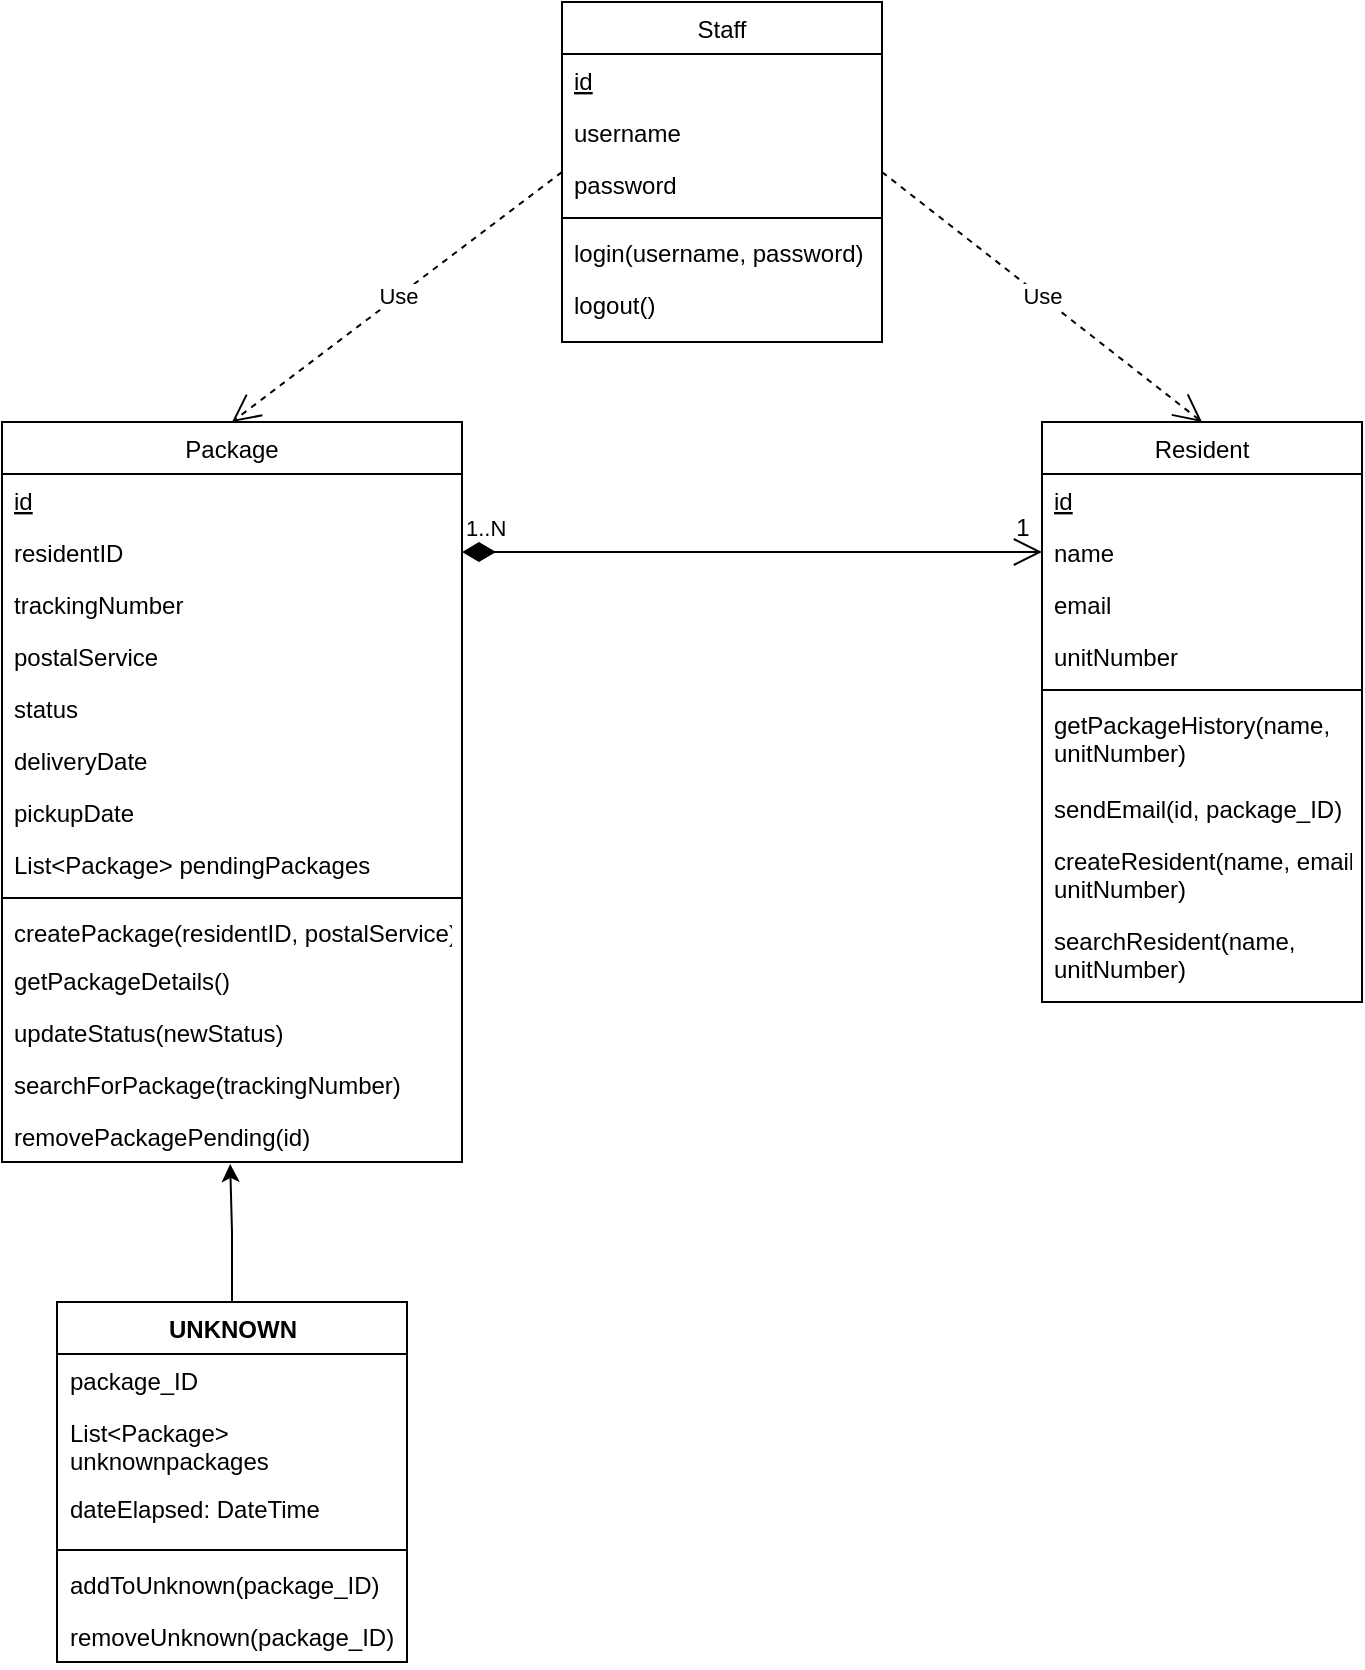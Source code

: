 <mxfile version="22.0.3" type="device">
  <diagram id="C5RBs43oDa-KdzZeNtuy" name="Page-1">
    <mxGraphModel dx="1032" dy="1195" grid="1" gridSize="10" guides="1" tooltips="1" connect="1" arrows="1" fold="1" page="1" pageScale="1" pageWidth="827" pageHeight="1169" math="0" shadow="0">
      <root>
        <mxCell id="WIyWlLk6GJQsqaUBKTNV-0" />
        <mxCell id="WIyWlLk6GJQsqaUBKTNV-1" parent="WIyWlLk6GJQsqaUBKTNV-0" />
        <mxCell id="sxwuRtlt6HwL7ckqwdBP-0" value="Staff" style="swimlane;fontStyle=0;align=center;verticalAlign=top;childLayout=stackLayout;horizontal=1;startSize=26;horizontalStack=0;resizeParent=1;resizeLast=0;collapsible=1;marginBottom=0;rounded=0;shadow=0;strokeWidth=1;" parent="WIyWlLk6GJQsqaUBKTNV-1" vertex="1">
          <mxGeometry x="370" y="150" width="160" height="170" as="geometry">
            <mxRectangle x="550" y="140" width="160" height="26" as="alternateBounds" />
          </mxGeometry>
        </mxCell>
        <mxCell id="sxwuRtlt6HwL7ckqwdBP-1" value="id" style="text;align=left;verticalAlign=top;spacingLeft=4;spacingRight=4;overflow=hidden;rotatable=0;points=[[0,0.5],[1,0.5]];portConstraint=eastwest;fontStyle=4" parent="sxwuRtlt6HwL7ckqwdBP-0" vertex="1">
          <mxGeometry y="26" width="160" height="26" as="geometry" />
        </mxCell>
        <mxCell id="sxwuRtlt6HwL7ckqwdBP-2" value="username" style="text;align=left;verticalAlign=top;spacingLeft=4;spacingRight=4;overflow=hidden;rotatable=0;points=[[0,0.5],[1,0.5]];portConstraint=eastwest;rounded=0;shadow=0;html=0;" parent="sxwuRtlt6HwL7ckqwdBP-0" vertex="1">
          <mxGeometry y="52" width="160" height="26" as="geometry" />
        </mxCell>
        <mxCell id="sxwuRtlt6HwL7ckqwdBP-3" value="password" style="text;align=left;verticalAlign=top;spacingLeft=4;spacingRight=4;overflow=hidden;rotatable=0;points=[[0,0.5],[1,0.5]];portConstraint=eastwest;rounded=0;shadow=0;html=0;" parent="sxwuRtlt6HwL7ckqwdBP-0" vertex="1">
          <mxGeometry y="78" width="160" height="26" as="geometry" />
        </mxCell>
        <mxCell id="sxwuRtlt6HwL7ckqwdBP-6" value="" style="line;html=1;strokeWidth=1;align=left;verticalAlign=middle;spacingTop=-1;spacingLeft=3;spacingRight=3;rotatable=0;labelPosition=right;points=[];portConstraint=eastwest;" parent="sxwuRtlt6HwL7ckqwdBP-0" vertex="1">
          <mxGeometry y="104" width="160" height="8" as="geometry" />
        </mxCell>
        <mxCell id="sxwuRtlt6HwL7ckqwdBP-7" value="login(username, password)    " style="text;align=left;verticalAlign=top;spacingLeft=4;spacingRight=4;overflow=hidden;rotatable=0;points=[[0,0.5],[1,0.5]];portConstraint=eastwest;" parent="sxwuRtlt6HwL7ckqwdBP-0" vertex="1">
          <mxGeometry y="112" width="160" height="26" as="geometry" />
        </mxCell>
        <mxCell id="sxwuRtlt6HwL7ckqwdBP-8" value="logout()" style="text;align=left;verticalAlign=top;spacingLeft=4;spacingRight=4;overflow=hidden;rotatable=0;points=[[0,0.5],[1,0.5]];portConstraint=eastwest;" parent="sxwuRtlt6HwL7ckqwdBP-0" vertex="1">
          <mxGeometry y="138" width="160" height="26" as="geometry" />
        </mxCell>
        <mxCell id="sxwuRtlt6HwL7ckqwdBP-9" value="Resident" style="swimlane;fontStyle=0;align=center;verticalAlign=top;childLayout=stackLayout;horizontal=1;startSize=26;horizontalStack=0;resizeParent=1;resizeLast=0;collapsible=1;marginBottom=0;rounded=0;shadow=0;strokeWidth=1;" parent="WIyWlLk6GJQsqaUBKTNV-1" vertex="1">
          <mxGeometry x="610" y="360" width="160" height="290" as="geometry">
            <mxRectangle x="550" y="140" width="160" height="26" as="alternateBounds" />
          </mxGeometry>
        </mxCell>
        <mxCell id="sxwuRtlt6HwL7ckqwdBP-10" value="id" style="text;align=left;verticalAlign=top;spacingLeft=4;spacingRight=4;overflow=hidden;rotatable=0;points=[[0,0.5],[1,0.5]];portConstraint=eastwest;fontStyle=4" parent="sxwuRtlt6HwL7ckqwdBP-9" vertex="1">
          <mxGeometry y="26" width="160" height="26" as="geometry" />
        </mxCell>
        <mxCell id="sxwuRtlt6HwL7ckqwdBP-11" value="name" style="text;align=left;verticalAlign=top;spacingLeft=4;spacingRight=4;overflow=hidden;rotatable=0;points=[[0,0.5],[1,0.5]];portConstraint=eastwest;rounded=0;shadow=0;html=0;" parent="sxwuRtlt6HwL7ckqwdBP-9" vertex="1">
          <mxGeometry y="52" width="160" height="26" as="geometry" />
        </mxCell>
        <mxCell id="sxwuRtlt6HwL7ckqwdBP-12" value="email" style="text;align=left;verticalAlign=top;spacingLeft=4;spacingRight=4;overflow=hidden;rotatable=0;points=[[0,0.5],[1,0.5]];portConstraint=eastwest;rounded=0;shadow=0;html=0;" parent="sxwuRtlt6HwL7ckqwdBP-9" vertex="1">
          <mxGeometry y="78" width="160" height="26" as="geometry" />
        </mxCell>
        <mxCell id="sxwuRtlt6HwL7ckqwdBP-13" value="unitNumber" style="text;align=left;verticalAlign=top;spacingLeft=4;spacingRight=4;overflow=hidden;rotatable=0;points=[[0,0.5],[1,0.5]];portConstraint=eastwest;rounded=0;shadow=0;html=0;" parent="sxwuRtlt6HwL7ckqwdBP-9" vertex="1">
          <mxGeometry y="104" width="160" height="26" as="geometry" />
        </mxCell>
        <mxCell id="sxwuRtlt6HwL7ckqwdBP-14" value="" style="line;html=1;strokeWidth=1;align=left;verticalAlign=middle;spacingTop=-1;spacingLeft=3;spacingRight=3;rotatable=0;labelPosition=right;points=[];portConstraint=eastwest;" parent="sxwuRtlt6HwL7ckqwdBP-9" vertex="1">
          <mxGeometry y="130" width="160" height="8" as="geometry" />
        </mxCell>
        <mxCell id="sxwuRtlt6HwL7ckqwdBP-15" value="getPackageHistory(name,&#xa;unitNumber)" style="text;align=left;verticalAlign=top;spacingLeft=4;spacingRight=4;overflow=hidden;rotatable=0;points=[[0,0.5],[1,0.5]];portConstraint=eastwest;" parent="sxwuRtlt6HwL7ckqwdBP-9" vertex="1">
          <mxGeometry y="138" width="160" height="42" as="geometry" />
        </mxCell>
        <mxCell id="sxwuRtlt6HwL7ckqwdBP-16" value="sendEmail(id, package_ID)" style="text;align=left;verticalAlign=top;spacingLeft=4;spacingRight=4;overflow=hidden;rotatable=0;points=[[0,0.5],[1,0.5]];portConstraint=eastwest;" parent="sxwuRtlt6HwL7ckqwdBP-9" vertex="1">
          <mxGeometry y="180" width="160" height="26" as="geometry" />
        </mxCell>
        <mxCell id="xwJBkHWI6NUO4IFRVV7P-4" value="createResident(name, email&#xa;unitNumber)" style="text;align=left;verticalAlign=top;spacingLeft=4;spacingRight=4;overflow=hidden;rotatable=0;points=[[0,0.5],[1,0.5]];portConstraint=eastwest;" parent="sxwuRtlt6HwL7ckqwdBP-9" vertex="1">
          <mxGeometry y="206" width="160" height="40" as="geometry" />
        </mxCell>
        <mxCell id="xwJBkHWI6NUO4IFRVV7P-6" value="searchResident(name,&#xa;unitNumber)" style="text;align=left;verticalAlign=top;spacingLeft=4;spacingRight=4;overflow=hidden;rotatable=0;points=[[0,0.5],[1,0.5]];portConstraint=eastwest;" parent="sxwuRtlt6HwL7ckqwdBP-9" vertex="1">
          <mxGeometry y="246" width="160" height="44" as="geometry" />
        </mxCell>
        <mxCell id="sxwuRtlt6HwL7ckqwdBP-27" value="Package" style="swimlane;fontStyle=0;align=center;verticalAlign=top;childLayout=stackLayout;horizontal=1;startSize=26;horizontalStack=0;resizeParent=1;resizeLast=0;collapsible=1;marginBottom=0;rounded=0;shadow=0;strokeWidth=1;" parent="WIyWlLk6GJQsqaUBKTNV-1" vertex="1">
          <mxGeometry x="90" y="360" width="230" height="370" as="geometry">
            <mxRectangle x="550" y="140" width="160" height="26" as="alternateBounds" />
          </mxGeometry>
        </mxCell>
        <mxCell id="sxwuRtlt6HwL7ckqwdBP-28" value="id" style="text;align=left;verticalAlign=top;spacingLeft=4;spacingRight=4;overflow=hidden;rotatable=0;points=[[0,0.5],[1,0.5]];portConstraint=eastwest;fontStyle=4" parent="sxwuRtlt6HwL7ckqwdBP-27" vertex="1">
          <mxGeometry y="26" width="230" height="26" as="geometry" />
        </mxCell>
        <mxCell id="sxwuRtlt6HwL7ckqwdBP-29" value="residentID" style="text;align=left;verticalAlign=top;spacingLeft=4;spacingRight=4;overflow=hidden;rotatable=0;points=[[0,0.5],[1,0.5]];portConstraint=eastwest;rounded=0;shadow=0;html=0;" parent="sxwuRtlt6HwL7ckqwdBP-27" vertex="1">
          <mxGeometry y="52" width="230" height="26" as="geometry" />
        </mxCell>
        <mxCell id="sxwuRtlt6HwL7ckqwdBP-30" value="trackingNumber" style="text;align=left;verticalAlign=top;spacingLeft=4;spacingRight=4;overflow=hidden;rotatable=0;points=[[0,0.5],[1,0.5]];portConstraint=eastwest;rounded=0;shadow=0;html=0;" parent="sxwuRtlt6HwL7ckqwdBP-27" vertex="1">
          <mxGeometry y="78" width="230" height="26" as="geometry" />
        </mxCell>
        <mxCell id="sxwuRtlt6HwL7ckqwdBP-31" value="postalService" style="text;align=left;verticalAlign=top;spacingLeft=4;spacingRight=4;overflow=hidden;rotatable=0;points=[[0,0.5],[1,0.5]];portConstraint=eastwest;rounded=0;shadow=0;html=0;" parent="sxwuRtlt6HwL7ckqwdBP-27" vertex="1">
          <mxGeometry y="104" width="230" height="26" as="geometry" />
        </mxCell>
        <mxCell id="sxwuRtlt6HwL7ckqwdBP-37" value="status" style="text;align=left;verticalAlign=top;spacingLeft=4;spacingRight=4;overflow=hidden;rotatable=0;points=[[0,0.5],[1,0.5]];portConstraint=eastwest;rounded=0;shadow=0;html=0;" parent="sxwuRtlt6HwL7ckqwdBP-27" vertex="1">
          <mxGeometry y="130" width="230" height="26" as="geometry" />
        </mxCell>
        <mxCell id="sxwuRtlt6HwL7ckqwdBP-38" value="deliveryDate" style="text;align=left;verticalAlign=top;spacingLeft=4;spacingRight=4;overflow=hidden;rotatable=0;points=[[0,0.5],[1,0.5]];portConstraint=eastwest;rounded=0;shadow=0;html=0;" parent="sxwuRtlt6HwL7ckqwdBP-27" vertex="1">
          <mxGeometry y="156" width="230" height="26" as="geometry" />
        </mxCell>
        <mxCell id="xwJBkHWI6NUO4IFRVV7P-8" value="pickupDate" style="text;align=left;verticalAlign=top;spacingLeft=4;spacingRight=4;overflow=hidden;rotatable=0;points=[[0,0.5],[1,0.5]];portConstraint=eastwest;rounded=0;shadow=0;html=0;" parent="sxwuRtlt6HwL7ckqwdBP-27" vertex="1">
          <mxGeometry y="182" width="230" height="26" as="geometry" />
        </mxCell>
        <mxCell id="Ds4TQZxWYhh2chWLgaXm-1" value="List&lt;Package&gt; pendingPackages" style="text;align=left;verticalAlign=top;spacingLeft=4;spacingRight=4;overflow=hidden;rotatable=0;points=[[0,0.5],[1,0.5]];portConstraint=eastwest;rounded=0;shadow=0;html=0;" vertex="1" parent="sxwuRtlt6HwL7ckqwdBP-27">
          <mxGeometry y="208" width="230" height="26" as="geometry" />
        </mxCell>
        <mxCell id="sxwuRtlt6HwL7ckqwdBP-32" value="" style="line;html=1;strokeWidth=1;align=left;verticalAlign=middle;spacingTop=-1;spacingLeft=3;spacingRight=3;rotatable=0;labelPosition=right;points=[];portConstraint=eastwest;" parent="sxwuRtlt6HwL7ckqwdBP-27" vertex="1">
          <mxGeometry y="234" width="230" height="8" as="geometry" />
        </mxCell>
        <mxCell id="sxwuRtlt6HwL7ckqwdBP-33" value="createPackage(residentID, postalService)" style="text;align=left;verticalAlign=top;spacingLeft=4;spacingRight=4;overflow=hidden;rotatable=0;points=[[0,0.5],[1,0.5]];portConstraint=eastwest;" parent="sxwuRtlt6HwL7ckqwdBP-27" vertex="1">
          <mxGeometry y="242" width="230" height="24" as="geometry" />
        </mxCell>
        <mxCell id="xwJBkHWI6NUO4IFRVV7P-7" value="getPackageDetails()" style="text;align=left;verticalAlign=top;spacingLeft=4;spacingRight=4;overflow=hidden;rotatable=0;points=[[0,0.5],[1,0.5]];portConstraint=eastwest;" parent="sxwuRtlt6HwL7ckqwdBP-27" vertex="1">
          <mxGeometry y="266" width="230" height="26" as="geometry" />
        </mxCell>
        <mxCell id="sxwuRtlt6HwL7ckqwdBP-34" value="updateStatus(newStatus)" style="text;align=left;verticalAlign=top;spacingLeft=4;spacingRight=4;overflow=hidden;rotatable=0;points=[[0,0.5],[1,0.5]];portConstraint=eastwest;" parent="sxwuRtlt6HwL7ckqwdBP-27" vertex="1">
          <mxGeometry y="292" width="230" height="26" as="geometry" />
        </mxCell>
        <mxCell id="xYTUiUR566J-9RLKo_Il-0" value="searchForPackage(trackingNumber)" style="text;align=left;verticalAlign=top;spacingLeft=4;spacingRight=4;overflow=hidden;rotatable=0;points=[[0,0.5],[1,0.5]];portConstraint=eastwest;" parent="sxwuRtlt6HwL7ckqwdBP-27" vertex="1">
          <mxGeometry y="318" width="230" height="26" as="geometry" />
        </mxCell>
        <mxCell id="Ds4TQZxWYhh2chWLgaXm-0" value="removePackagePending(id)" style="text;align=left;verticalAlign=top;spacingLeft=4;spacingRight=4;overflow=hidden;rotatable=0;points=[[0,0.5],[1,0.5]];portConstraint=eastwest;" vertex="1" parent="sxwuRtlt6HwL7ckqwdBP-27">
          <mxGeometry y="344" width="230" height="26" as="geometry" />
        </mxCell>
        <mxCell id="xYTUiUR566J-9RLKo_Il-2" value="Use" style="endArrow=open;endSize=12;dashed=1;html=1;rounded=0;exitX=0;exitY=0.5;exitDx=0;exitDy=0;entryX=0.5;entryY=0;entryDx=0;entryDy=0;" parent="WIyWlLk6GJQsqaUBKTNV-1" source="sxwuRtlt6HwL7ckqwdBP-0" target="sxwuRtlt6HwL7ckqwdBP-27" edge="1">
          <mxGeometry width="160" relative="1" as="geometry">
            <mxPoint x="320" y="400" as="sourcePoint" />
            <mxPoint x="480" y="400" as="targetPoint" />
          </mxGeometry>
        </mxCell>
        <mxCell id="xYTUiUR566J-9RLKo_Il-3" value="Use" style="endArrow=open;endSize=12;dashed=1;html=1;rounded=0;exitX=1;exitY=0.5;exitDx=0;exitDy=0;entryX=0.5;entryY=0;entryDx=0;entryDy=0;" parent="WIyWlLk6GJQsqaUBKTNV-1" source="sxwuRtlt6HwL7ckqwdBP-0" target="sxwuRtlt6HwL7ckqwdBP-9" edge="1">
          <mxGeometry width="160" relative="1" as="geometry">
            <mxPoint x="350" y="215" as="sourcePoint" />
            <mxPoint x="275" y="370" as="targetPoint" />
          </mxGeometry>
        </mxCell>
        <mxCell id="xYTUiUR566J-9RLKo_Il-4" value="1..N" style="endArrow=open;html=1;endSize=12;startArrow=diamondThin;startSize=14;startFill=1;edgeStyle=orthogonalEdgeStyle;align=left;verticalAlign=bottom;rounded=0;entryX=0;entryY=0.5;entryDx=0;entryDy=0;exitX=1;exitY=0.5;exitDx=0;exitDy=0;" parent="WIyWlLk6GJQsqaUBKTNV-1" source="sxwuRtlt6HwL7ckqwdBP-29" target="sxwuRtlt6HwL7ckqwdBP-11" edge="1">
          <mxGeometry x="-1" y="3" relative="1" as="geometry">
            <mxPoint x="360" y="470" as="sourcePoint" />
            <mxPoint x="520" y="470" as="targetPoint" />
          </mxGeometry>
        </mxCell>
        <mxCell id="xYTUiUR566J-9RLKo_Il-5" value="1" style="text;html=1;align=center;verticalAlign=middle;resizable=0;points=[];autosize=1;strokeColor=none;fillColor=none;" parent="WIyWlLk6GJQsqaUBKTNV-1" vertex="1">
          <mxGeometry x="585" y="398" width="30" height="30" as="geometry" />
        </mxCell>
        <mxCell id="Ds4TQZxWYhh2chWLgaXm-2" value="UNKNOWN" style="swimlane;fontStyle=1;align=center;verticalAlign=top;childLayout=stackLayout;horizontal=1;startSize=26;horizontalStack=0;resizeParent=1;resizeParentMax=0;resizeLast=0;collapsible=1;marginBottom=0;whiteSpace=wrap;html=1;" vertex="1" parent="WIyWlLk6GJQsqaUBKTNV-1">
          <mxGeometry x="117.5" y="800" width="175" height="180" as="geometry" />
        </mxCell>
        <mxCell id="Ds4TQZxWYhh2chWLgaXm-3" value="package_ID" style="text;strokeColor=none;fillColor=none;align=left;verticalAlign=top;spacingLeft=4;spacingRight=4;overflow=hidden;rotatable=0;points=[[0,0.5],[1,0.5]];portConstraint=eastwest;whiteSpace=wrap;html=1;" vertex="1" parent="Ds4TQZxWYhh2chWLgaXm-2">
          <mxGeometry y="26" width="175" height="26" as="geometry" />
        </mxCell>
        <mxCell id="Ds4TQZxWYhh2chWLgaXm-6" value="List&amp;lt;Package&amp;gt; unknownpackages" style="text;strokeColor=none;fillColor=none;align=left;verticalAlign=top;spacingLeft=4;spacingRight=4;overflow=hidden;rotatable=0;points=[[0,0.5],[1,0.5]];portConstraint=eastwest;whiteSpace=wrap;html=1;" vertex="1" parent="Ds4TQZxWYhh2chWLgaXm-2">
          <mxGeometry y="52" width="175" height="38" as="geometry" />
        </mxCell>
        <mxCell id="Ds4TQZxWYhh2chWLgaXm-8" value="dateElapsed: DateTime" style="text;strokeColor=none;fillColor=none;align=left;verticalAlign=top;spacingLeft=4;spacingRight=4;overflow=hidden;rotatable=0;points=[[0,0.5],[1,0.5]];portConstraint=eastwest;whiteSpace=wrap;html=1;" vertex="1" parent="Ds4TQZxWYhh2chWLgaXm-2">
          <mxGeometry y="90" width="175" height="30" as="geometry" />
        </mxCell>
        <mxCell id="Ds4TQZxWYhh2chWLgaXm-4" value="" style="line;strokeWidth=1;fillColor=none;align=left;verticalAlign=middle;spacingTop=-1;spacingLeft=3;spacingRight=3;rotatable=0;labelPosition=right;points=[];portConstraint=eastwest;strokeColor=inherit;" vertex="1" parent="Ds4TQZxWYhh2chWLgaXm-2">
          <mxGeometry y="120" width="175" height="8" as="geometry" />
        </mxCell>
        <mxCell id="Ds4TQZxWYhh2chWLgaXm-5" value="addToUnknown(package_ID)" style="text;strokeColor=none;fillColor=none;align=left;verticalAlign=top;spacingLeft=4;spacingRight=4;overflow=hidden;rotatable=0;points=[[0,0.5],[1,0.5]];portConstraint=eastwest;whiteSpace=wrap;html=1;" vertex="1" parent="Ds4TQZxWYhh2chWLgaXm-2">
          <mxGeometry y="128" width="175" height="26" as="geometry" />
        </mxCell>
        <mxCell id="Ds4TQZxWYhh2chWLgaXm-10" value="removeUnknown(package_ID)" style="text;strokeColor=none;fillColor=none;align=left;verticalAlign=top;spacingLeft=4;spacingRight=4;overflow=hidden;rotatable=0;points=[[0,0.5],[1,0.5]];portConstraint=eastwest;whiteSpace=wrap;html=1;" vertex="1" parent="Ds4TQZxWYhh2chWLgaXm-2">
          <mxGeometry y="154" width="175" height="26" as="geometry" />
        </mxCell>
        <mxCell id="Ds4TQZxWYhh2chWLgaXm-9" style="edgeStyle=orthogonalEdgeStyle;rounded=0;orthogonalLoop=1;jettySize=auto;html=1;exitX=0.5;exitY=0;exitDx=0;exitDy=0;entryX=0.496;entryY=1.038;entryDx=0;entryDy=0;entryPerimeter=0;" edge="1" parent="WIyWlLk6GJQsqaUBKTNV-1" source="Ds4TQZxWYhh2chWLgaXm-2" target="Ds4TQZxWYhh2chWLgaXm-0">
          <mxGeometry relative="1" as="geometry" />
        </mxCell>
      </root>
    </mxGraphModel>
  </diagram>
</mxfile>
